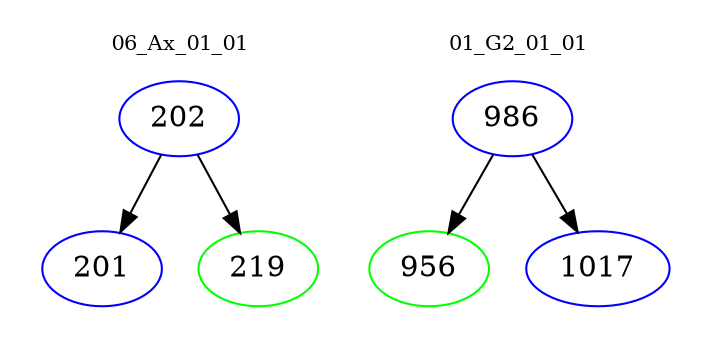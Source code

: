 digraph{
subgraph cluster_0 {
color = white
label = "06_Ax_01_01";
fontsize=10;
T0_202 [label="202", color="blue"]
T0_202 -> T0_201 [color="black"]
T0_201 [label="201", color="blue"]
T0_202 -> T0_219 [color="black"]
T0_219 [label="219", color="green"]
}
subgraph cluster_1 {
color = white
label = "01_G2_01_01";
fontsize=10;
T1_986 [label="986", color="blue"]
T1_986 -> T1_956 [color="black"]
T1_956 [label="956", color="green"]
T1_986 -> T1_1017 [color="black"]
T1_1017 [label="1017", color="blue"]
}
}
